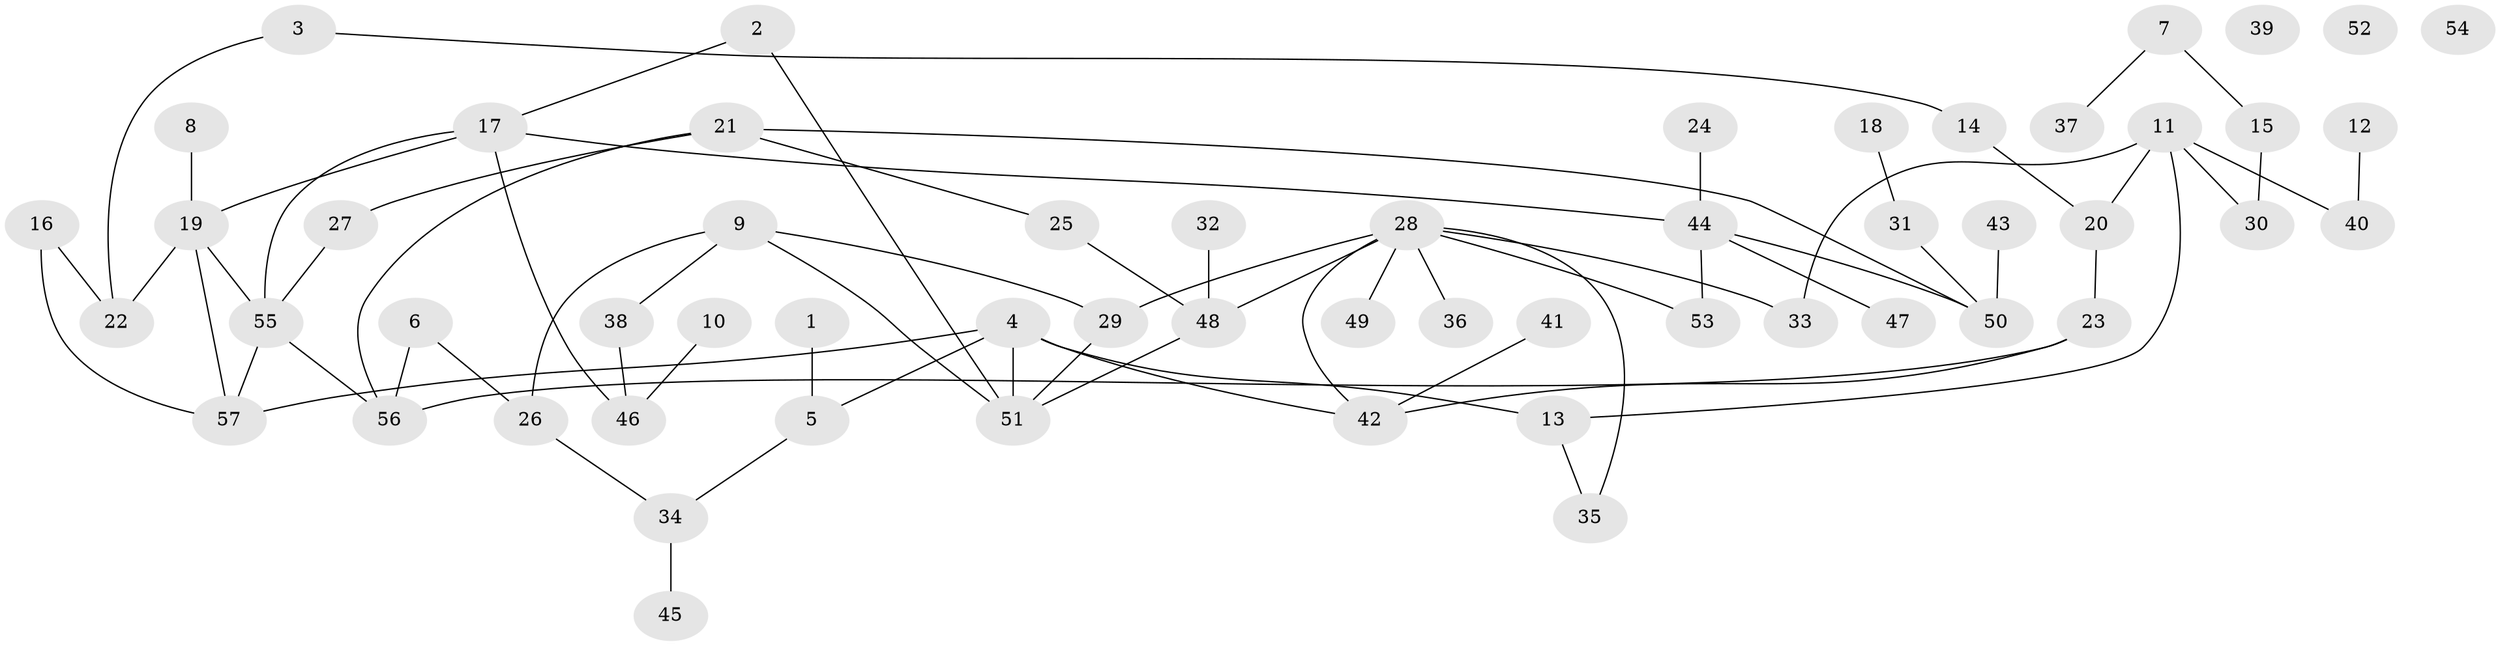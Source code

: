 // Generated by graph-tools (version 1.1) at 2025/00/03/09/25 03:00:46]
// undirected, 57 vertices, 72 edges
graph export_dot {
graph [start="1"]
  node [color=gray90,style=filled];
  1;
  2;
  3;
  4;
  5;
  6;
  7;
  8;
  9;
  10;
  11;
  12;
  13;
  14;
  15;
  16;
  17;
  18;
  19;
  20;
  21;
  22;
  23;
  24;
  25;
  26;
  27;
  28;
  29;
  30;
  31;
  32;
  33;
  34;
  35;
  36;
  37;
  38;
  39;
  40;
  41;
  42;
  43;
  44;
  45;
  46;
  47;
  48;
  49;
  50;
  51;
  52;
  53;
  54;
  55;
  56;
  57;
  1 -- 5;
  2 -- 17;
  2 -- 51;
  3 -- 14;
  3 -- 22;
  4 -- 5;
  4 -- 13;
  4 -- 42;
  4 -- 51;
  4 -- 57;
  5 -- 34;
  6 -- 26;
  6 -- 56;
  7 -- 15;
  7 -- 37;
  8 -- 19;
  9 -- 26;
  9 -- 29;
  9 -- 38;
  9 -- 51;
  10 -- 46;
  11 -- 13;
  11 -- 20;
  11 -- 30;
  11 -- 33;
  11 -- 40;
  12 -- 40;
  13 -- 35;
  14 -- 20;
  15 -- 30;
  16 -- 22;
  16 -- 57;
  17 -- 19;
  17 -- 44;
  17 -- 46;
  17 -- 55;
  18 -- 31;
  19 -- 22;
  19 -- 55;
  19 -- 57;
  20 -- 23;
  21 -- 25;
  21 -- 27;
  21 -- 50;
  21 -- 56;
  23 -- 42;
  23 -- 56;
  24 -- 44;
  25 -- 48;
  26 -- 34;
  27 -- 55;
  28 -- 29;
  28 -- 33;
  28 -- 35;
  28 -- 36;
  28 -- 42;
  28 -- 48;
  28 -- 49;
  28 -- 53;
  29 -- 51;
  31 -- 50;
  32 -- 48;
  34 -- 45;
  38 -- 46;
  41 -- 42;
  43 -- 50;
  44 -- 47;
  44 -- 50;
  44 -- 53;
  48 -- 51;
  55 -- 56;
  55 -- 57;
}

